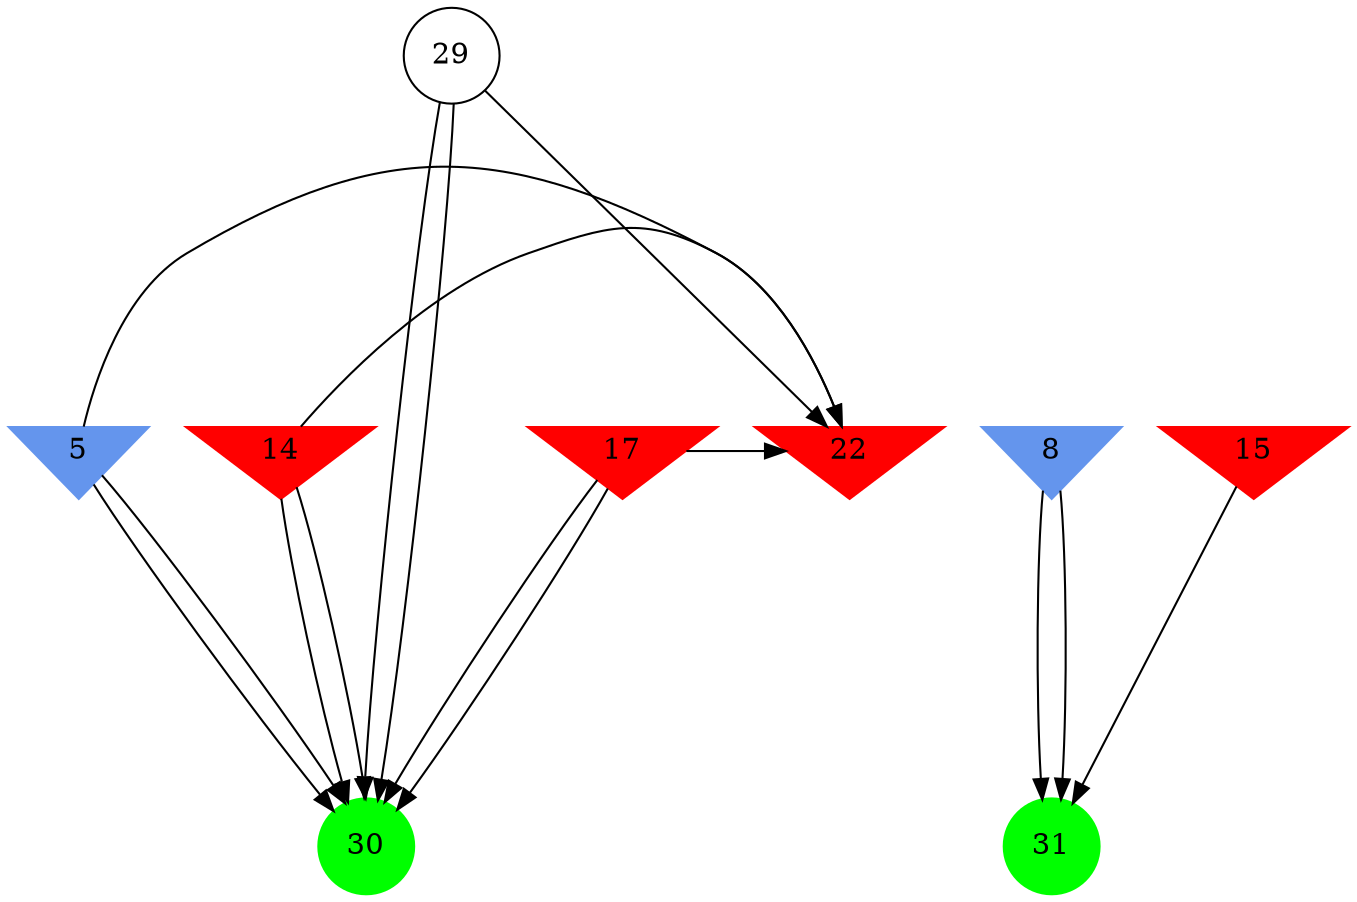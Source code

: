 digraph brain {
	ranksep=2.0;
	5 [shape=invtriangle,style=filled,color=cornflowerblue];
	8 [shape=invtriangle,style=filled,color=cornflowerblue];
	14 [shape=invtriangle,style=filled,color=red];
	15 [shape=invtriangle,style=filled,color=red];
	17 [shape=invtriangle,style=filled,color=red];
	22 [shape=invtriangle,style=filled,color=red];
	29 [shape=circle,color=black];
	30 [shape=circle,style=filled,color=green];
	31 [shape=circle,style=filled,color=green];
	29	->	22;
	29	->	30;
	29	->	30;
	14	->	22;
	14	->	30;
	14	->	30;
	5	->	22;
	5	->	30;
	5	->	30;
	17	->	22;
	17	->	30;
	17	->	30;
	15	->	31;
	8	->	31;
	8	->	31;
	{ rank=same; 5; 8; 14; 15; 17; 22; }
	{ rank=same; 29; }
	{ rank=same; 30; 31; }
}
